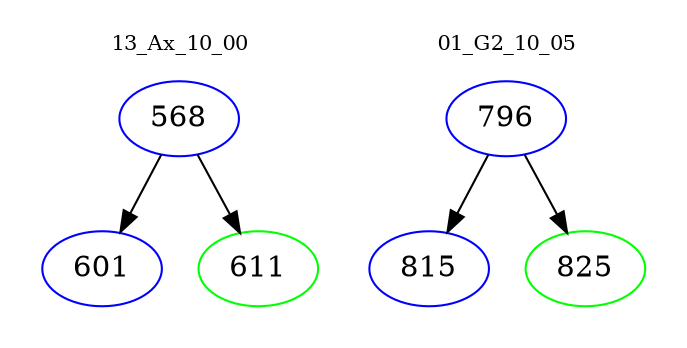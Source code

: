 digraph{
subgraph cluster_0 {
color = white
label = "13_Ax_10_00";
fontsize=10;
T0_568 [label="568", color="blue"]
T0_568 -> T0_601 [color="black"]
T0_601 [label="601", color="blue"]
T0_568 -> T0_611 [color="black"]
T0_611 [label="611", color="green"]
}
subgraph cluster_1 {
color = white
label = "01_G2_10_05";
fontsize=10;
T1_796 [label="796", color="blue"]
T1_796 -> T1_815 [color="black"]
T1_815 [label="815", color="blue"]
T1_796 -> T1_825 [color="black"]
T1_825 [label="825", color="green"]
}
}
